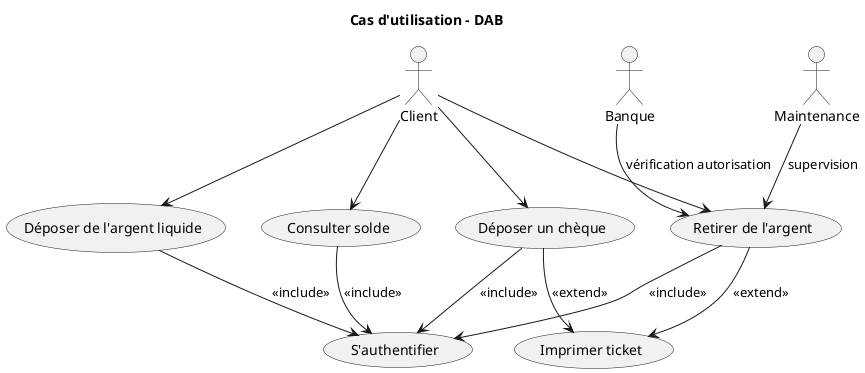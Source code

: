 @startuml
title Cas d'utilisation - DAB

actor Client
actor Banque
actor Maintenance

usecase "S'authentifier" as UC_Auth
usecase "Retirer de l'argent" as UC_Retrait
usecase "Déposer un chèque" as UC_DeposerCheque
usecase "Déposer de l'argent liquide" as UC_DeposerCash
usecase "Consulter solde" as UC_Consulter
usecase "Imprimer ticket" as UC_Ticket

' Relations entre acteur et cas d'utilisation
Client --> UC_Retrait
Client --> UC_DeposerCheque
Client --> UC_DeposerCash
Client --> UC_Consulter

Maintenance --> UC_Retrait : supervision
Banque --> UC_Retrait : vérification autorisation

' Relations entre cas d'utilisation
UC_Retrait --> UC_Auth : <<include>>
UC_DeposerCheque --> UC_Auth : <<include>>
UC_DeposerCash --> UC_Auth : <<include>>
UC_Consulter --> UC_Auth : <<include>>

UC_Retrait --> UC_Ticket : <<extend>>
UC_DeposerCheque --> UC_Ticket : <<extend>>

@enduml
